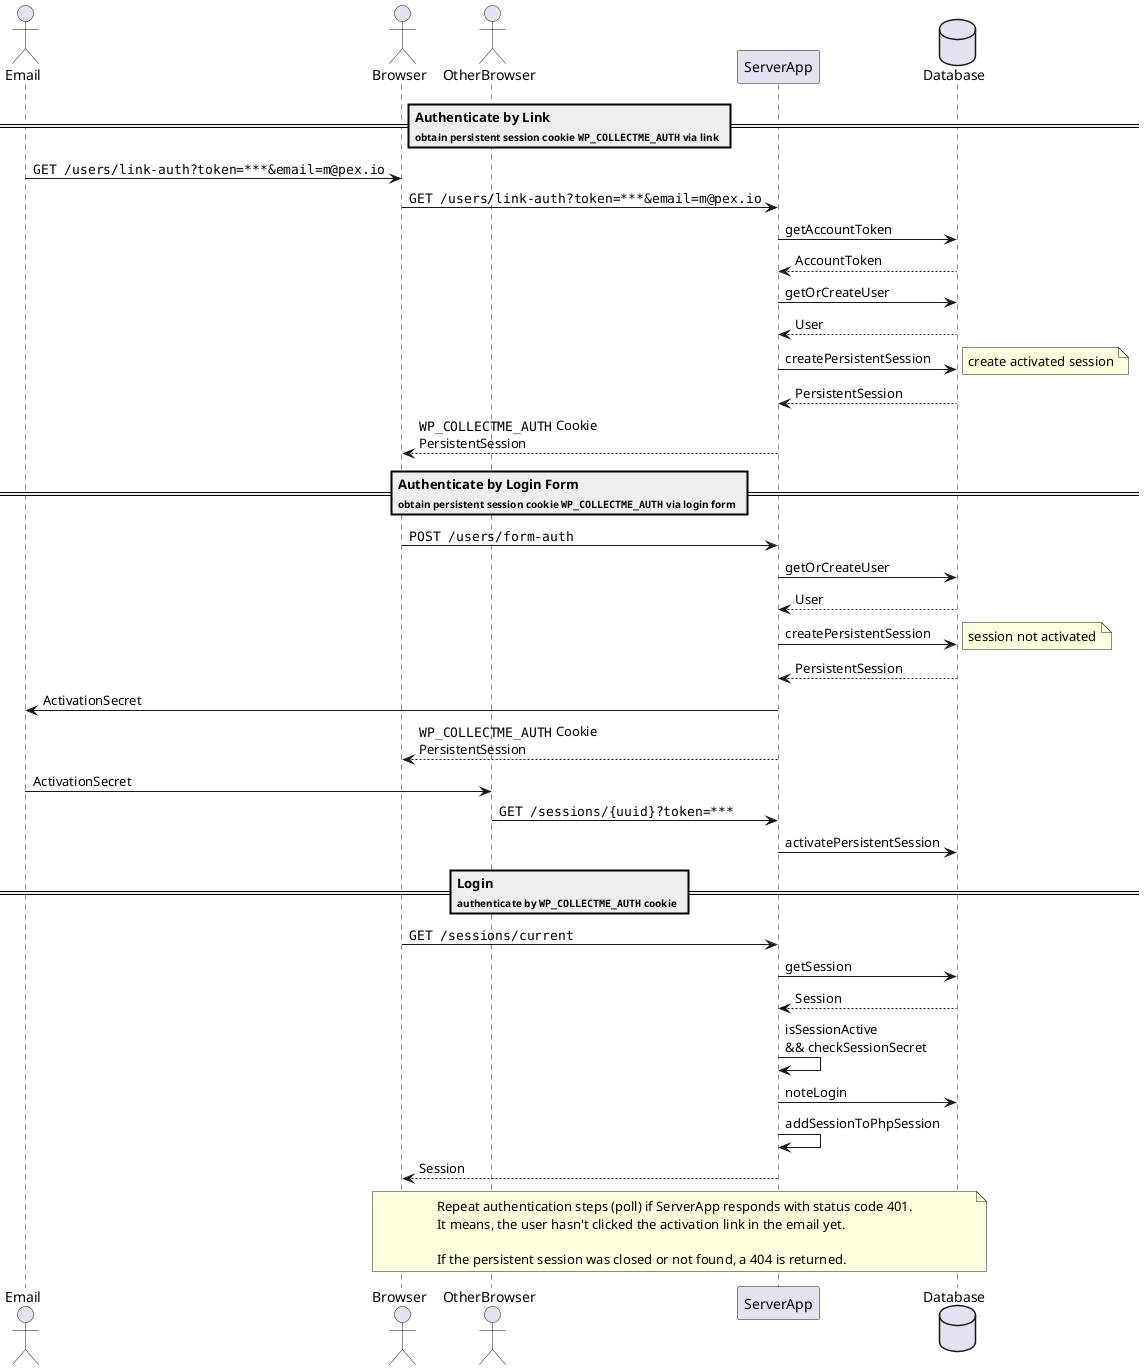 @startuml
Actor Email
Actor Browser
Actor OtherBrowser
Participant ServerApp
Database Database


== Authenticate by Link\n<size:10>obtain persistent session cookie ""WP_COLLECTME_AUTH"" via link</size> ==
Email -> Browser : ""GET /users/link-auth?token=***&email=m@pex.io""
Browser -> ServerApp : ""GET /users/link-auth?token=***&email=m@pex.io""
ServerApp -> Database : getAccountToken
Database --> ServerApp : AccountToken
ServerApp -> Database  : getOrCreateUser
Database --> ServerApp : User
ServerApp -> Database  : createPersistentSession
note right: create activated session
Database --> ServerApp : PersistentSession
ServerApp --> Browser  : ""WP_COLLECTME_AUTH"" Cookie\nPersistentSession

== Authenticate by Login Form\n<size:10>obtain persistent session cookie ""WP_COLLECTME_AUTH"" via login form</size> ==
Browser -> ServerApp   : ""POST /users/form-auth""
ServerApp -> Database  : getOrCreateUser
Database --> ServerApp : User
ServerApp -> Database  : createPersistentSession
note right: session not activated
Database --> ServerApp : PersistentSession
ServerApp -> Email     : ActivationSecret
ServerApp --> Browser  : ""WP_COLLECTME_AUTH"" Cookie\nPersistentSession
Email -> OtherBrowser  : ActivationSecret
OtherBrowser -> ServerApp: ""GET /sessions/{uuid}?token=***""
ServerApp -> Database  : activatePersistentSession

== Login\n<size:10>authenticate by ""WP_COLLECTME_AUTH"" cookie</size> ==
Browser -> ServerApp : ""GET /sessions/current""
ServerApp -> Database : getSession
Database --> ServerApp : Session
ServerApp -> ServerApp : isSessionActive\n&& checkSessionSecret
ServerApp -> Database : noteLogin
ServerApp -> ServerApp : addSessionToPhpSession
ServerApp --> Browser : Session

note over Browser, Database
Repeat authentication steps (poll) if ServerApp responds with status code 401.
It means, the user hasn't clicked the activation link in the email yet.

If the persistent session was closed or not found, a 404 is returned.
end note
@enduml
